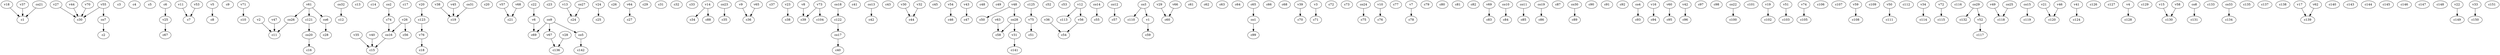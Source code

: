 strict digraph  {
c1;
c2;
c3;
c4;
c5;
c6;
c7;
c8;
c9;
c10;
c11;
c12;
c13;
c14;
c15;
c16;
c17;
c18;
c19;
c20;
c21;
c22;
c23;
c24;
c25;
c26;
c27;
c28;
c29;
c30;
c31;
c32;
c33;
c34;
c35;
c36;
c37;
c38;
c39;
c40;
c41;
c42;
c43;
c44;
c45;
c46;
c47;
c48;
c49;
c50;
c51;
c52;
c53;
c54;
c55;
c56;
c57;
c58;
c59;
c60;
c61;
c62;
c63;
c64;
c65;
c66;
c67;
c68;
c69;
c70;
c71;
c72;
c73;
c74;
c75;
c76;
c77;
c78;
c79;
c80;
c81;
c82;
c83;
c84;
c85;
c86;
c87;
c88;
c89;
c90;
c91;
c92;
c93;
c94;
c95;
c96;
c97;
c98;
c99;
c100;
c101;
c102;
c103;
c104;
c105;
c106;
c107;
c108;
c109;
c110;
c111;
c112;
c113;
c114;
c115;
c116;
c117;
c118;
c119;
c120;
c121;
c122;
c123;
c124;
c125;
c126;
c127;
c128;
c129;
c130;
c131;
c132;
c133;
c134;
c135;
c136;
c137;
c138;
c139;
c140;
c141;
c142;
c143;
c144;
c145;
c146;
c147;
c148;
c149;
c150;
c151;
v1;
v2;
v3;
v4;
v5;
v6;
v7;
v8;
v9;
v10;
v11;
v12;
v13;
v14;
v15;
v16;
v17;
v18;
v19;
v20;
v21;
v22;
v23;
v24;
v25;
v26;
v27;
v28;
v29;
v30;
v31;
v32;
v33;
v34;
v35;
v36;
v37;
v38;
v39;
v40;
v41;
v42;
v43;
v44;
v45;
v46;
v47;
v48;
v49;
v50;
v51;
v52;
v53;
v54;
v55;
v56;
v57;
v58;
v59;
v60;
v61;
v62;
v63;
v64;
v65;
v66;
v67;
v68;
v69;
v70;
v71;
v72;
v73;
v74;
v75;
v76;
co1;
co2;
co3;
co4;
co5;
co6;
co7;
co8;
co9;
co10;
co11;
co12;
co13;
co14;
co15;
co16;
co17;
co18;
co19;
co20;
co21;
co22;
co23;
co24;
co25;
co26;
co27;
co28;
co29;
co30;
co31;
co32;
co33;
c6 -> v25  [weight=1];
c22 -> v6  [weight=1];
c65 -> co1  [weight=1];
c74 -> co16  [weight=1];
c121 -> co20  [weight=1];
c122 -> co17  [weight=1];
c123 -> v76  [weight=1];
c125 -> v75  [weight=1];
v1 -> c59  [weight=1];
v2 -> c11  [weight=1];
v3 -> c71  [weight=1];
v4 -> c128  [weight=1];
v5 -> c8  [weight=1];
v6 -> c69  [weight=1];
v7 -> c78  [weight=1];
v8 -> c39  [weight=1];
v9 -> c36  [weight=1];
v10 -> c76  [weight=1];
v11 -> c7  [weight=1];
v12 -> c113  [weight=1];
v12 -> v56  [weight=1];
v13 -> c24  [weight=1];
v14 -> c34  [weight=1];
v14 -> c88  [weight=1];
v15 -> c130  [weight=1];
v16 -> c94  [weight=1];
v17 -> c139  [weight=1];
v18 -> c1  [weight=1];
v19 -> c102  [weight=1];
v20 -> c123  [weight=1];
v21 -> c120  [weight=1];
v22 -> c149  [weight=1];
v23 -> c38  [weight=1];
v24 -> c25  [weight=1];
v25 -> c67  [weight=1];
v26 -> c56  [weight=1];
v26 -> co16  [weight=1];
v27 -> c30  [weight=1];
v28 -> c136  [weight=1];
v29 -> c60  [weight=1];
v30 -> c44  [weight=1];
v31 -> c141  [weight=1];
v32 -> c44  [weight=1];
v33 -> c150  [weight=1];
v34 -> c114  [weight=1];
v35 -> c15  [weight=1];
v36 -> c54  [weight=1];
v37 -> c1  [weight=1];
v38 -> c19  [weight=1];
v39 -> c70  [weight=1];
v40 -> c15  [weight=1];
v41 -> c124  [weight=1];
v42 -> c96  [weight=1];
v43 -> c47  [weight=1];
v44 -> c30  [weight=1];
v45 -> c19  [weight=1];
v46 -> c120  [weight=1];
v47 -> c11  [weight=1];
v48 -> c50  [weight=1];
v48 -> co28  [weight=1];
v49 -> c118  [weight=1];
v50 -> c111  [weight=1];
v51 -> c103  [weight=1];
v52 -> c117  [weight=1];
v53 -> c7  [weight=1];
v54 -> c46  [weight=1];
v55 -> c30  [weight=1];
v55 -> co7  [weight=1];
v56 -> c54  [weight=1];
v57 -> c21  [weight=1];
v58 -> c130  [weight=1];
v59 -> c108  [weight=1];
v60 -> c95  [weight=1];
v61 -> c121  [weight=1];
v61 -> co26  [weight=1];
v61 -> co6  [weight=1];
v62 -> c139  [weight=1];
v63 -> c58  [weight=1];
v64 -> c27  [weight=1];
v65 -> c36  [weight=1];
v66 -> c60  [weight=1];
v67 -> c136  [weight=1];
v68 -> c21  [weight=1];
v69 -> c83  [weight=1];
v70 -> c30  [weight=1];
v71 -> c10  [weight=1];
v72 -> c115  [weight=1];
v73 -> c39  [weight=1];
v73 -> c104  [weight=1];
v74 -> c105  [weight=1];
v75 -> c51  [weight=1];
v76 -> c18  [weight=1];
co1 -> c99  [weight=1];
co2 -> c74  [weight=1];
co3 -> c110  [weight=1];
co3 -> v1  [weight=1];
co4 -> c93  [weight=1];
co5 -> c142  [weight=1];
co6 -> c28  [weight=1];
co7 -> c2  [weight=1];
co8 -> c131  [weight=1];
co9 -> c69  [weight=1];
co9 -> co5  [weight=1];
co9 -> v67  [weight=1];
co10 -> c84  [weight=1];
co11 -> c85  [weight=1];
co12 -> c57  [weight=1];
co13 -> c42  [weight=1];
co14 -> c55  [weight=1];
co15 -> c119  [weight=1];
co16 -> c15  [weight=1];
co17 -> c40  [weight=1];
co18 -> c122  [weight=1];
co19 -> c86  [weight=1];
co20 -> c16  [weight=1];
co21 -> c1  [weight=1];
co22 -> c100  [weight=1];
co23 -> c35  [weight=1];
co24 -> c75  [weight=1];
co25 -> c118  [weight=1];
co26 -> c11  [weight=1];
co27 -> c24  [weight=1];
co28 -> c58  [weight=1];
co28 -> v31  [weight=1];
co29 -> c132  [weight=1];
co29 -> v52  [weight=1];
co30 -> c89  [weight=1];
co31 -> c19  [weight=1];
co32 -> c12  [weight=1];
co33 -> c134  [weight=1];
}
